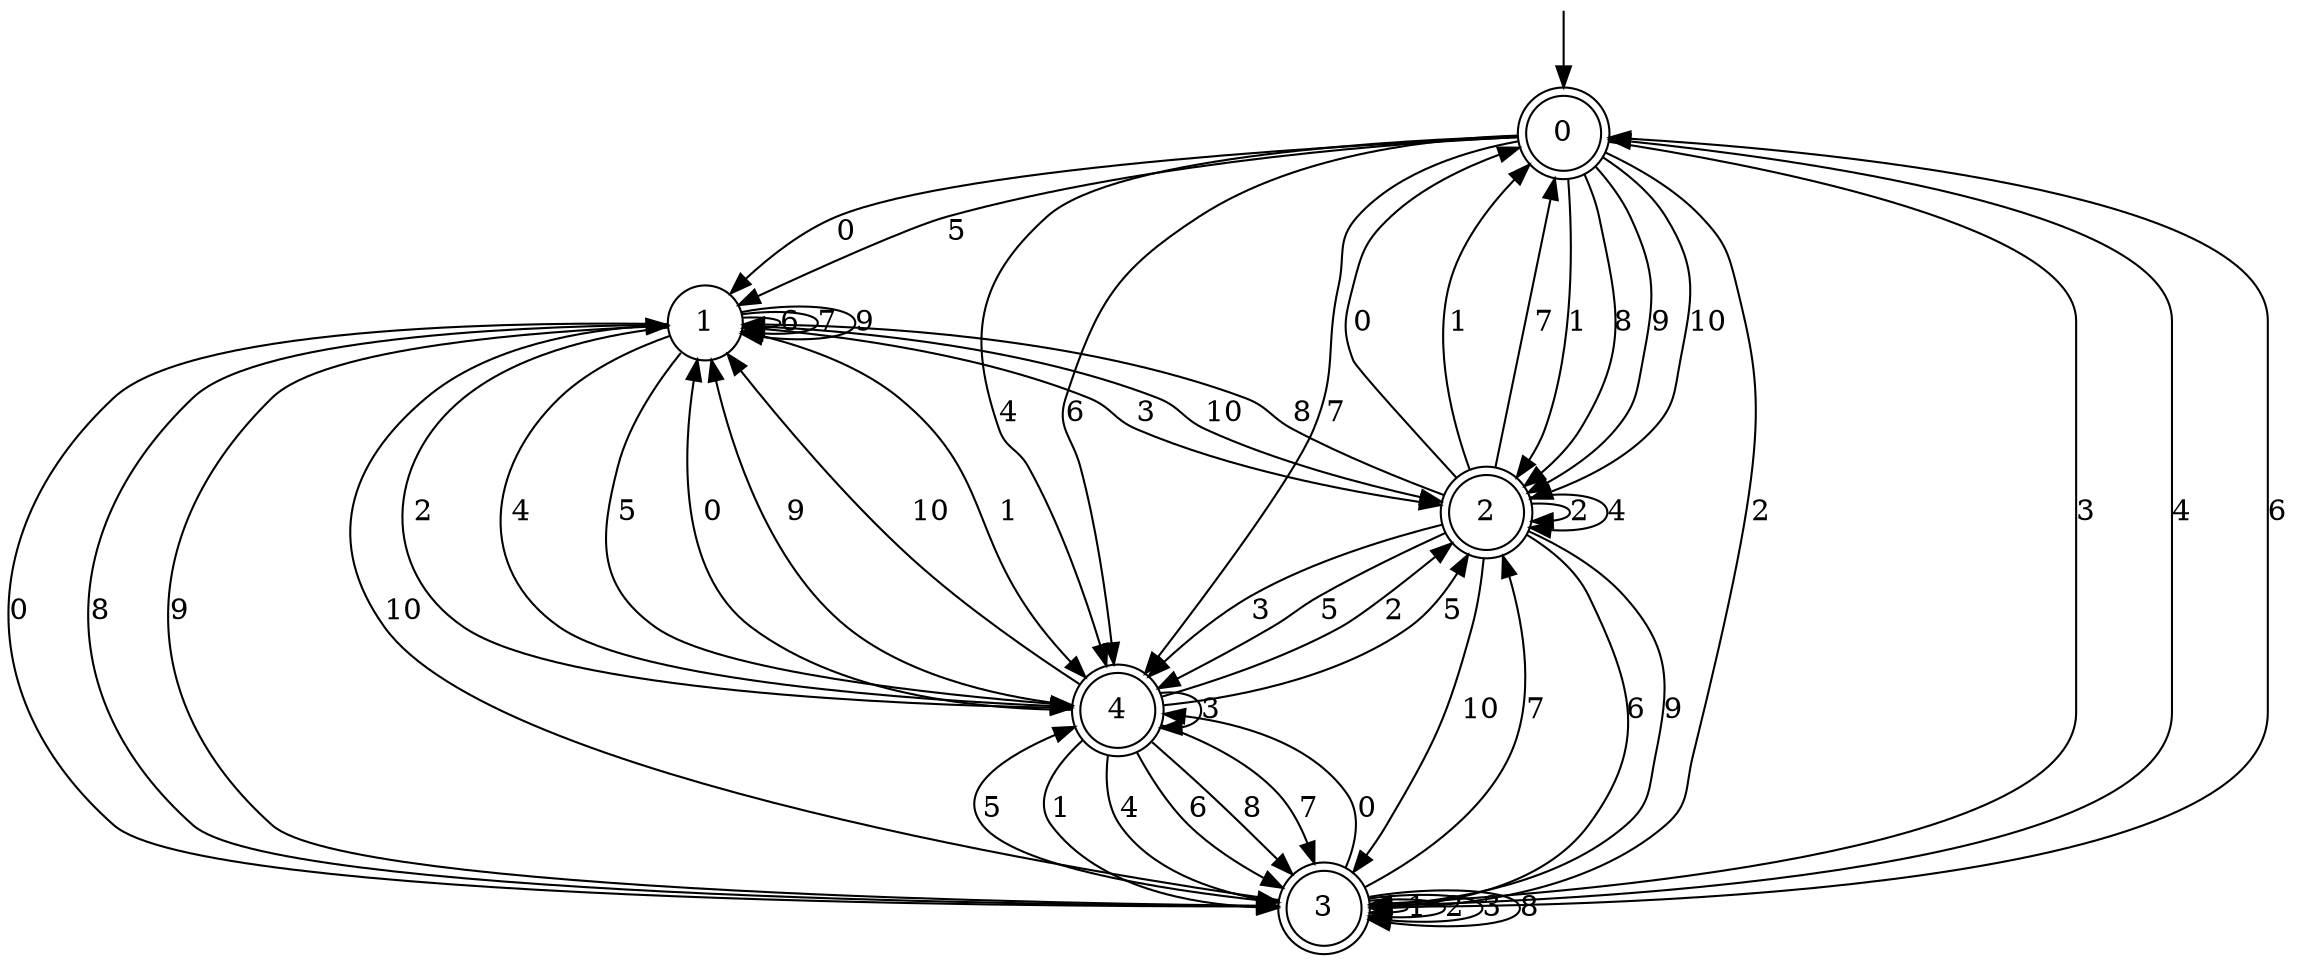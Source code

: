 digraph g {

	s0 [shape="doublecircle" label="0"];
	s1 [shape="circle" label="1"];
	s2 [shape="doublecircle" label="2"];
	s3 [shape="doublecircle" label="3"];
	s4 [shape="doublecircle" label="4"];
	s0 -> s1 [label="0"];
	s0 -> s2 [label="1"];
	s0 -> s3 [label="2"];
	s0 -> s3 [label="3"];
	s0 -> s4 [label="4"];
	s0 -> s1 [label="5"];
	s0 -> s4 [label="6"];
	s0 -> s4 [label="7"];
	s0 -> s2 [label="8"];
	s0 -> s2 [label="9"];
	s0 -> s2 [label="10"];
	s1 -> s3 [label="0"];
	s1 -> s4 [label="1"];
	s1 -> s4 [label="2"];
	s1 -> s2 [label="3"];
	s1 -> s4 [label="4"];
	s1 -> s4 [label="5"];
	s1 -> s1 [label="6"];
	s1 -> s1 [label="7"];
	s1 -> s3 [label="8"];
	s1 -> s1 [label="9"];
	s1 -> s2 [label="10"];
	s2 -> s0 [label="0"];
	s2 -> s0 [label="1"];
	s2 -> s2 [label="2"];
	s2 -> s4 [label="3"];
	s2 -> s2 [label="4"];
	s2 -> s4 [label="5"];
	s2 -> s3 [label="6"];
	s2 -> s0 [label="7"];
	s2 -> s1 [label="8"];
	s2 -> s3 [label="9"];
	s2 -> s3 [label="10"];
	s3 -> s4 [label="0"];
	s3 -> s3 [label="1"];
	s3 -> s3 [label="2"];
	s3 -> s3 [label="3"];
	s3 -> s0 [label="4"];
	s3 -> s4 [label="5"];
	s3 -> s0 [label="6"];
	s3 -> s2 [label="7"];
	s3 -> s3 [label="8"];
	s3 -> s1 [label="9"];
	s3 -> s1 [label="10"];
	s4 -> s1 [label="0"];
	s4 -> s3 [label="1"];
	s4 -> s2 [label="2"];
	s4 -> s4 [label="3"];
	s4 -> s3 [label="4"];
	s4 -> s2 [label="5"];
	s4 -> s3 [label="6"];
	s4 -> s3 [label="7"];
	s4 -> s3 [label="8"];
	s4 -> s1 [label="9"];
	s4 -> s1 [label="10"];

__start0 [label="" shape="none" width="0" height="0"];
__start0 -> s0;

}
